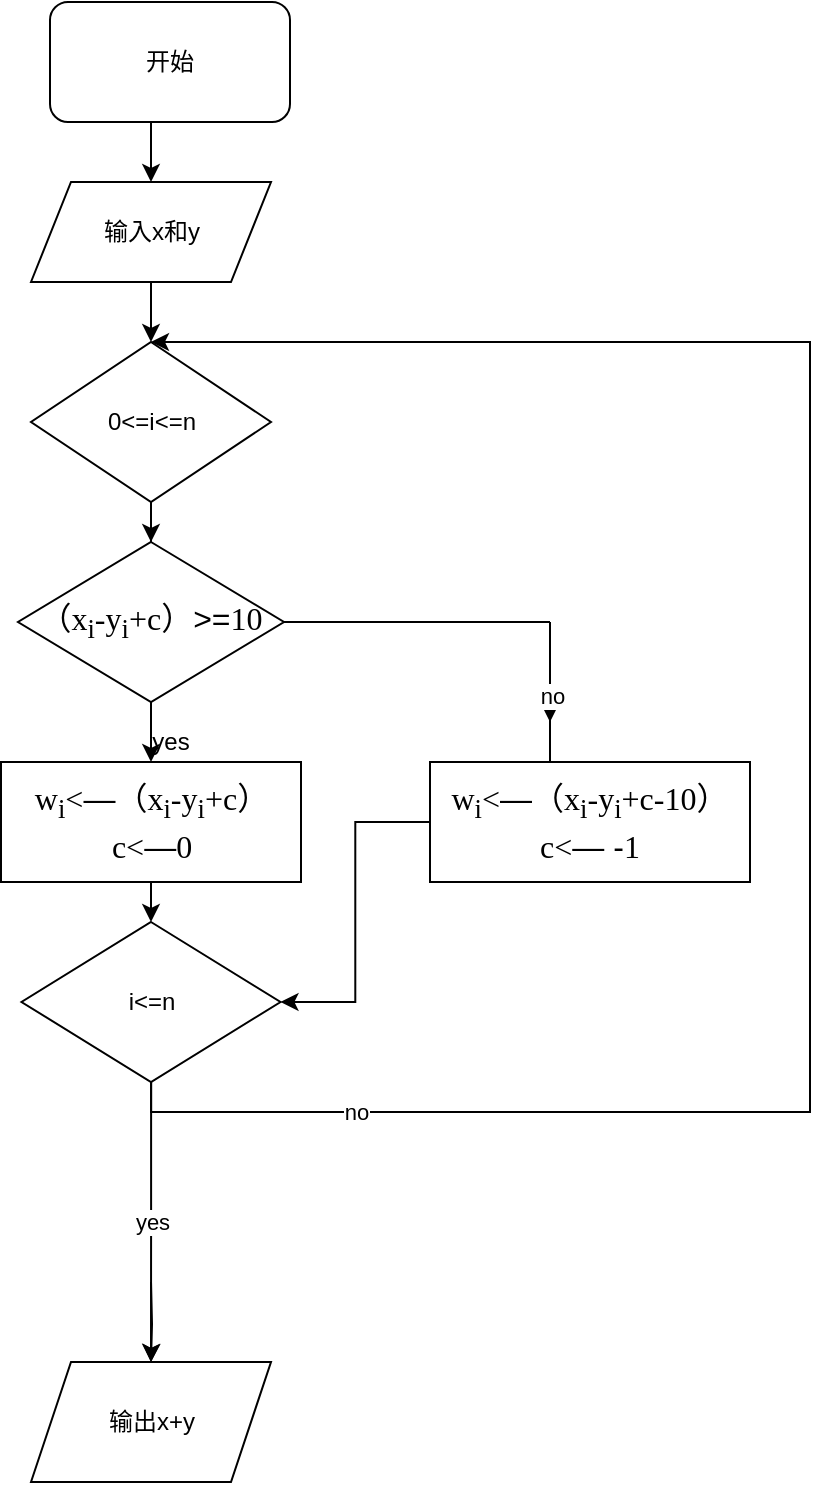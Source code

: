 <mxfile version="15.7.0" type="github">
  <diagram id="vQToWDknSQUh_jSYSCWV" name="Page-1">
    <mxGraphModel dx="1422" dy="859" grid="1" gridSize="10" guides="1" tooltips="1" connect="1" arrows="1" fold="1" page="1" pageScale="1" pageWidth="827" pageHeight="1169" math="0" shadow="0">
      <root>
        <mxCell id="0" />
        <mxCell id="1" parent="0" />
        <mxCell id="JpBWtf0n5535BZJOqSol-12" style="edgeStyle=orthogonalEdgeStyle;rounded=0;orthogonalLoop=1;jettySize=auto;html=1;exitX=0.5;exitY=1;exitDx=0;exitDy=0;entryX=0.5;entryY=0;entryDx=0;entryDy=0;" edge="1" parent="1" source="JpBWtf0n5535BZJOqSol-1" target="JpBWtf0n5535BZJOqSol-5">
          <mxGeometry relative="1" as="geometry" />
        </mxCell>
        <mxCell id="JpBWtf0n5535BZJOqSol-1" value="开始" style="rounded=1;whiteSpace=wrap;html=1;" vertex="1" parent="1">
          <mxGeometry x="310" y="30" width="120" height="60" as="geometry" />
        </mxCell>
        <mxCell id="JpBWtf0n5535BZJOqSol-13" value="" style="edgeStyle=orthogonalEdgeStyle;rounded=0;orthogonalLoop=1;jettySize=auto;html=1;" edge="1" parent="1" source="JpBWtf0n5535BZJOqSol-5" target="JpBWtf0n5535BZJOqSol-7">
          <mxGeometry relative="1" as="geometry" />
        </mxCell>
        <mxCell id="JpBWtf0n5535BZJOqSol-5" value="输入x和y" style="shape=parallelogram;perimeter=parallelogramPerimeter;whiteSpace=wrap;html=1;fixedSize=1;" vertex="1" parent="1">
          <mxGeometry x="300.5" y="120" width="120" height="50" as="geometry" />
        </mxCell>
        <mxCell id="JpBWtf0n5535BZJOqSol-6" value="输出x+y" style="shape=parallelogram;perimeter=parallelogramPerimeter;whiteSpace=wrap;html=1;fixedSize=1;" vertex="1" parent="1">
          <mxGeometry x="300.5" y="710" width="120" height="60" as="geometry" />
        </mxCell>
        <mxCell id="JpBWtf0n5535BZJOqSol-14" value="" style="edgeStyle=orthogonalEdgeStyle;rounded=0;orthogonalLoop=1;jettySize=auto;html=1;" edge="1" parent="1" source="JpBWtf0n5535BZJOqSol-7" target="JpBWtf0n5535BZJOqSol-9">
          <mxGeometry relative="1" as="geometry" />
        </mxCell>
        <mxCell id="JpBWtf0n5535BZJOqSol-7" value="0&amp;lt;=i&amp;lt;=n" style="rhombus;whiteSpace=wrap;html=1;" vertex="1" parent="1">
          <mxGeometry x="300.5" y="200" width="120" height="80" as="geometry" />
        </mxCell>
        <mxCell id="JpBWtf0n5535BZJOqSol-22" value="" style="edgeStyle=orthogonalEdgeStyle;rounded=0;orthogonalLoop=1;jettySize=auto;html=1;" edge="1" parent="1" source="JpBWtf0n5535BZJOqSol-8" target="JpBWtf0n5535BZJOqSol-21">
          <mxGeometry relative="1" as="geometry" />
        </mxCell>
        <mxCell id="JpBWtf0n5535BZJOqSol-8" value="&lt;span lang=&quot;EN-US&quot; style=&quot;font-size: 12.0pt ; font-family: &amp;#34;times new roman&amp;#34; , serif&quot;&gt;w&lt;sub&gt;i&lt;/sub&gt;&amp;lt;&lt;/span&gt;&lt;span style=&quot;font-size: 12.0pt&quot;&gt;—（&lt;/span&gt;&lt;span lang=&quot;EN-US&quot; style=&quot;font-size: 12.0pt ; font-family: &amp;#34;times new roman&amp;#34; , serif&quot;&gt;x&lt;sub&gt;i&lt;/sub&gt;-y&lt;sub&gt;i&lt;/sub&gt;+c&lt;/span&gt;&lt;span style=&quot;font-size: 12pt&quot;&gt;&lt;font face=&quot;宋体&quot;&gt;）&lt;br&gt;&lt;/font&gt;&lt;/span&gt;&lt;span lang=&quot;EN-US&quot; style=&quot;font-size: 12.0pt ; font-family: &amp;#34;times new roman&amp;#34; , serif&quot;&gt;c&amp;lt;&lt;/span&gt;&lt;span style=&quot;font-size: 12.0pt&quot;&gt;—&lt;/span&gt;&lt;span lang=&quot;EN-US&quot; style=&quot;font-size: 12.0pt ; font-family: &amp;#34;times new roman&amp;#34; , serif&quot;&gt;0&lt;/span&gt;&lt;span style=&quot;font-size: 12.0pt&quot;&gt;&lt;br&gt;&lt;/span&gt;" style="rounded=0;whiteSpace=wrap;html=1;" vertex="1" parent="1">
          <mxGeometry x="285.5" y="410" width="150" height="60" as="geometry" />
        </mxCell>
        <mxCell id="JpBWtf0n5535BZJOqSol-15" value="" style="edgeStyle=orthogonalEdgeStyle;rounded=0;orthogonalLoop=1;jettySize=auto;html=1;" edge="1" parent="1" source="JpBWtf0n5535BZJOqSol-9" target="JpBWtf0n5535BZJOqSol-8">
          <mxGeometry relative="1" as="geometry" />
        </mxCell>
        <mxCell id="JpBWtf0n5535BZJOqSol-9" value="&lt;span style=&quot;font-size: 12.0pt&quot;&gt;（&lt;/span&gt;&lt;span lang=&quot;EN-US&quot; style=&quot;font-size: 12.0pt ; font-family: &amp;#34;times new roman&amp;#34; , serif&quot;&gt;x&lt;sub&gt;i&lt;/sub&gt;-y&lt;sub&gt;i&lt;/sub&gt;+c&lt;/span&gt;&lt;span style=&quot;font-size: 12.0pt&quot;&gt;）&amp;gt;=&lt;/span&gt;&lt;span lang=&quot;EN-US&quot; style=&quot;font-size: 12.0pt ; font-family: &amp;#34;times new roman&amp;#34; , serif&quot;&gt;10&lt;/span&gt;" style="rhombus;whiteSpace=wrap;html=1;" vertex="1" parent="1">
          <mxGeometry x="294" y="300" width="133" height="80" as="geometry" />
        </mxCell>
        <mxCell id="JpBWtf0n5535BZJOqSol-16" style="edgeStyle=orthogonalEdgeStyle;rounded=0;orthogonalLoop=1;jettySize=auto;html=1;" edge="1" parent="1" source="JpBWtf0n5535BZJOqSol-10">
          <mxGeometry relative="1" as="geometry">
            <mxPoint x="560" y="390" as="targetPoint" />
            <Array as="points">
              <mxPoint x="560" y="340" />
              <mxPoint x="560" y="340" />
            </Array>
          </mxGeometry>
        </mxCell>
        <mxCell id="JpBWtf0n5535BZJOqSol-26" value="no" style="edgeLabel;html=1;align=center;verticalAlign=middle;resizable=0;points=[];" vertex="1" connectable="0" parent="JpBWtf0n5535BZJOqSol-16">
          <mxGeometry x="0.774" y="1" relative="1" as="geometry">
            <mxPoint as="offset" />
          </mxGeometry>
        </mxCell>
        <mxCell id="JpBWtf0n5535BZJOqSol-23" style="edgeStyle=orthogonalEdgeStyle;rounded=0;orthogonalLoop=1;jettySize=auto;html=1;entryX=1;entryY=0.5;entryDx=0;entryDy=0;" edge="1" parent="1" source="JpBWtf0n5535BZJOqSol-10" target="JpBWtf0n5535BZJOqSol-21">
          <mxGeometry relative="1" as="geometry" />
        </mxCell>
        <mxCell id="JpBWtf0n5535BZJOqSol-10" value="&lt;span lang=&quot;EN-US&quot; style=&quot;font-size: 12.0pt ; font-family: &amp;#34;times new roman&amp;#34; , serif&quot;&gt;w&lt;sub&gt;i&lt;/sub&gt;&amp;lt;&lt;/span&gt;&lt;span style=&quot;font-size: 12.0pt&quot;&gt;—（&lt;/span&gt;&lt;span lang=&quot;EN-US&quot; style=&quot;font-size: 12.0pt ; font-family: &amp;#34;times new roman&amp;#34; , serif&quot;&gt;x&lt;sub&gt;i&lt;/sub&gt;-y&lt;sub&gt;i&lt;/sub&gt;+c-10&lt;/span&gt;&lt;span style=&quot;font-size: 12pt&quot;&gt;&lt;font face=&quot;宋体&quot;&gt;）&lt;br&gt;&lt;/font&gt;&lt;/span&gt;&lt;span lang=&quot;EN-US&quot; style=&quot;font-size: 12.0pt ; font-family: &amp;#34;times new roman&amp;#34; , serif&quot;&gt;c&amp;lt;&lt;/span&gt;&lt;span style=&quot;font-size: 12.0pt&quot;&gt;— -&lt;/span&gt;&lt;span lang=&quot;EN-US&quot; style=&quot;font-size: 12.0pt ; font-family: &amp;#34;times new roman&amp;#34; , serif&quot;&gt;1&lt;/span&gt;" style="rounded=0;whiteSpace=wrap;html=1;" vertex="1" parent="1">
          <mxGeometry x="500" y="410" width="160" height="60" as="geometry" />
        </mxCell>
        <mxCell id="JpBWtf0n5535BZJOqSol-30" style="edgeStyle=orthogonalEdgeStyle;rounded=0;orthogonalLoop=1;jettySize=auto;html=1;exitX=0.5;exitY=1;exitDx=0;exitDy=0;" edge="1" parent="1" target="JpBWtf0n5535BZJOqSol-6">
          <mxGeometry relative="1" as="geometry">
            <mxPoint x="360.5" y="670" as="sourcePoint" />
          </mxGeometry>
        </mxCell>
        <mxCell id="JpBWtf0n5535BZJOqSol-17" value="" style="endArrow=none;html=1;rounded=0;" edge="1" parent="1">
          <mxGeometry width="50" height="50" relative="1" as="geometry">
            <mxPoint x="560" y="340" as="sourcePoint" />
            <mxPoint x="427" y="340" as="targetPoint" />
            <Array as="points">
              <mxPoint x="427" y="340" />
            </Array>
          </mxGeometry>
        </mxCell>
        <mxCell id="JpBWtf0n5535BZJOqSol-24" style="edgeStyle=orthogonalEdgeStyle;rounded=0;orthogonalLoop=1;jettySize=auto;html=1;entryX=0.5;entryY=0;entryDx=0;entryDy=0;" edge="1" parent="1" source="JpBWtf0n5535BZJOqSol-21" target="JpBWtf0n5535BZJOqSol-7">
          <mxGeometry relative="1" as="geometry">
            <Array as="points">
              <mxPoint x="690" y="585" />
              <mxPoint x="690" y="200" />
            </Array>
          </mxGeometry>
        </mxCell>
        <mxCell id="JpBWtf0n5535BZJOqSol-27" value="no" style="edgeLabel;html=1;align=center;verticalAlign=middle;resizable=0;points=[];" vertex="1" connectable="0" parent="JpBWtf0n5535BZJOqSol-24">
          <mxGeometry x="-0.778" relative="1" as="geometry">
            <mxPoint as="offset" />
          </mxGeometry>
        </mxCell>
        <mxCell id="JpBWtf0n5535BZJOqSol-28" value="yes" style="edgeStyle=orthogonalEdgeStyle;rounded=0;orthogonalLoop=1;jettySize=auto;html=1;entryX=0.5;entryY=0;entryDx=0;entryDy=0;" edge="1" parent="1" source="JpBWtf0n5535BZJOqSol-21" target="JpBWtf0n5535BZJOqSol-6">
          <mxGeometry relative="1" as="geometry">
            <mxPoint x="360.5" y="610" as="targetPoint" />
          </mxGeometry>
        </mxCell>
        <mxCell id="JpBWtf0n5535BZJOqSol-21" value="i&amp;lt;=n" style="rhombus;whiteSpace=wrap;html=1;align=center;" vertex="1" parent="1">
          <mxGeometry x="295.75" y="490" width="129.5" height="80" as="geometry" />
        </mxCell>
        <mxCell id="JpBWtf0n5535BZJOqSol-25" value="yes" style="text;html=1;align=center;verticalAlign=middle;resizable=0;points=[];autosize=1;strokeColor=none;fillColor=none;" vertex="1" parent="1">
          <mxGeometry x="355" y="390" width="30" height="20" as="geometry" />
        </mxCell>
      </root>
    </mxGraphModel>
  </diagram>
</mxfile>
